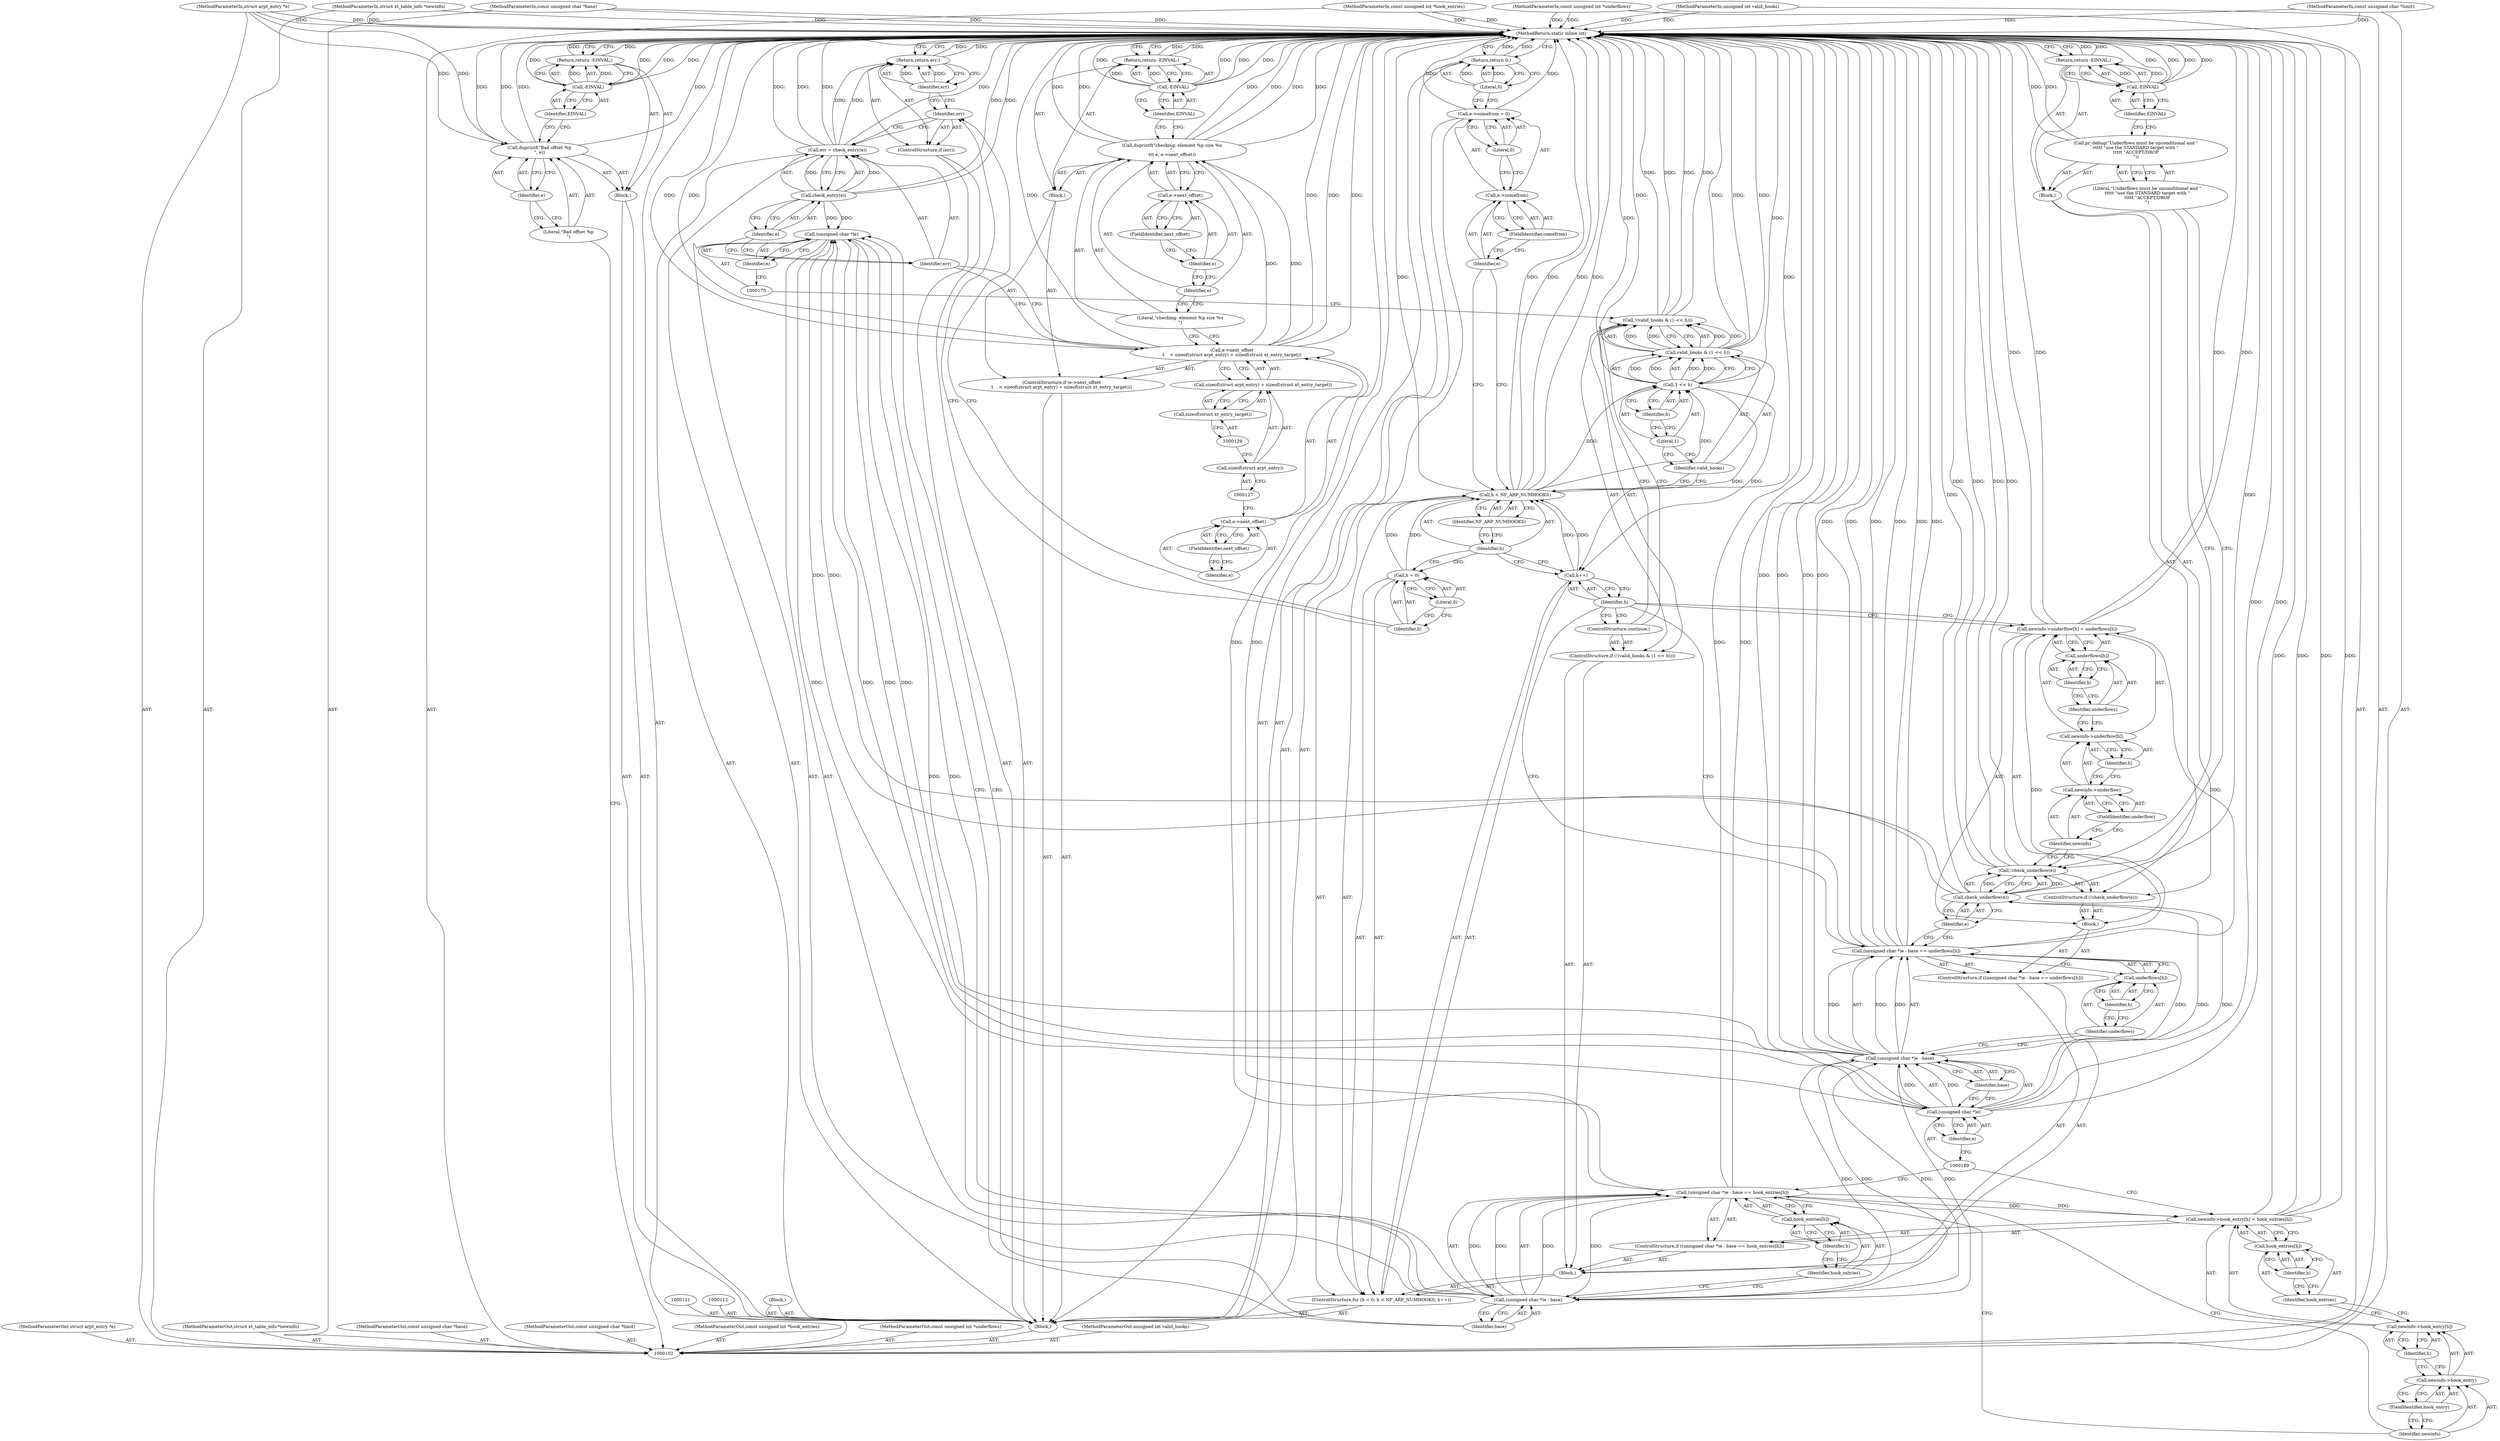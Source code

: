 digraph "0_linux_54d83fc74aa9ec72794373cb47432c5f7fb1a309" {
"1000223" [label="(MethodReturn,static inline int)"];
"1000103" [label="(MethodParameterIn,struct arpt_entry *e)"];
"1000319" [label="(MethodParameterOut,struct arpt_entry *e)"];
"1000113" [label="(Block,)"];
"1000115" [label="(Literal,\"Bad offset %p\n\")"];
"1000114" [label="(Call,duprintf(\"Bad offset %p\n\", e))"];
"1000116" [label="(Identifier,e)"];
"1000119" [label="(Identifier,EINVAL)"];
"1000117" [label="(Return,return -EINVAL;)"];
"1000118" [label="(Call,-EINVAL)"];
"1000120" [label="(ControlStructure,if (e->next_offset\n\t    < sizeof(struct arpt_entry) + sizeof(struct xt_entry_target)))"];
"1000121" [label="(Call,e->next_offset\n\t    < sizeof(struct arpt_entry) + sizeof(struct xt_entry_target))"];
"1000122" [label="(Call,e->next_offset)"];
"1000123" [label="(Identifier,e)"];
"1000124" [label="(FieldIdentifier,next_offset)"];
"1000104" [label="(MethodParameterIn,struct xt_table_info *newinfo)"];
"1000320" [label="(MethodParameterOut,struct xt_table_info *newinfo)"];
"1000128" [label="(Call,sizeof(struct xt_entry_target))"];
"1000130" [label="(Block,)"];
"1000125" [label="(Call,sizeof(struct arpt_entry) + sizeof(struct xt_entry_target))"];
"1000126" [label="(Call,sizeof(struct arpt_entry))"];
"1000132" [label="(Literal,\"checking: element %p size %u\n\")"];
"1000131" [label="(Call,duprintf(\"checking: element %p size %u\n\",\n\t\t\t e, e->next_offset))"];
"1000136" [label="(FieldIdentifier,next_offset)"];
"1000133" [label="(Identifier,e)"];
"1000134" [label="(Call,e->next_offset)"];
"1000135" [label="(Identifier,e)"];
"1000139" [label="(Identifier,EINVAL)"];
"1000137" [label="(Return,return -EINVAL;)"];
"1000138" [label="(Call,-EINVAL)"];
"1000140" [label="(Call,err = check_entry(e))"];
"1000141" [label="(Identifier,err)"];
"1000143" [label="(Identifier,e)"];
"1000142" [label="(Call,check_entry(e))"];
"1000144" [label="(ControlStructure,if (err))"];
"1000145" [label="(Identifier,err)"];
"1000146" [label="(Return,return err;)"];
"1000147" [label="(Identifier,err)"];
"1000105" [label="(MethodParameterIn,const unsigned char *base)"];
"1000321" [label="(MethodParameterOut,const unsigned char *base)"];
"1000148" [label="(ControlStructure,for (h = 0; h < NF_ARP_NUMHOOKS; h++))"];
"1000151" [label="(Literal,0)"];
"1000152" [label="(Call,h < NF_ARP_NUMHOOKS)"];
"1000153" [label="(Identifier,h)"];
"1000154" [label="(Identifier,NF_ARP_NUMHOOKS)"];
"1000155" [label="(Call,h++)"];
"1000156" [label="(Identifier,h)"];
"1000157" [label="(Block,)"];
"1000149" [label="(Call,h = 0)"];
"1000150" [label="(Identifier,h)"];
"1000158" [label="(ControlStructure,if (!(valid_hooks & (1 << h))))"];
"1000162" [label="(Call,1 << h)"];
"1000163" [label="(Literal,1)"];
"1000164" [label="(Identifier,h)"];
"1000159" [label="(Call,!(valid_hooks & (1 << h)))"];
"1000160" [label="(Call,valid_hooks & (1 << h))"];
"1000161" [label="(Identifier,valid_hooks)"];
"1000165" [label="(ControlStructure,continue;)"];
"1000166" [label="(ControlStructure,if ((unsigned char *)e - base == hook_entries[h]))"];
"1000171" [label="(Identifier,e)"];
"1000172" [label="(Identifier,base)"];
"1000173" [label="(Call,hook_entries[h])"];
"1000174" [label="(Identifier,hook_entries)"];
"1000175" [label="(Identifier,h)"];
"1000167" [label="(Call,(unsigned char *)e - base == hook_entries[h])"];
"1000168" [label="(Call,(unsigned char *)e - base)"];
"1000169" [label="(Call,(unsigned char *)e)"];
"1000180" [label="(FieldIdentifier,hook_entry)"];
"1000181" [label="(Identifier,h)"];
"1000182" [label="(Call,hook_entries[h])"];
"1000183" [label="(Identifier,hook_entries)"];
"1000176" [label="(Call,newinfo->hook_entry[h] = hook_entries[h])"];
"1000177" [label="(Call,newinfo->hook_entry[h])"];
"1000178" [label="(Call,newinfo->hook_entry)"];
"1000179" [label="(Identifier,newinfo)"];
"1000184" [label="(Identifier,h)"];
"1000190" [label="(Identifier,e)"];
"1000191" [label="(Identifier,base)"];
"1000185" [label="(ControlStructure,if ((unsigned char *)e - base == underflows[h]))"];
"1000192" [label="(Call,underflows[h])"];
"1000193" [label="(Identifier,underflows)"];
"1000194" [label="(Identifier,h)"];
"1000195" [label="(Block,)"];
"1000186" [label="(Call,(unsigned char *)e - base == underflows[h])"];
"1000187" [label="(Call,(unsigned char *)e - base)"];
"1000188" [label="(Call,(unsigned char *)e)"];
"1000199" [label="(Identifier,e)"];
"1000200" [label="(Block,)"];
"1000196" [label="(ControlStructure,if (!check_underflow(e)))"];
"1000197" [label="(Call,!check_underflow(e))"];
"1000198" [label="(Call,check_underflow(e))"];
"1000202" [label="(Literal,\"Underflows must be unconditional and \"\n\t\t\t\t\t \"use the STANDARD target with \"\n\t\t\t\t\t \"ACCEPT/DROP\n\")"];
"1000201" [label="(Call,pr_debug(\"Underflows must be unconditional and \"\n\t\t\t\t\t \"use the STANDARD target with \"\n\t\t\t\t\t \"ACCEPT/DROP\n\"))"];
"1000106" [label="(MethodParameterIn,const unsigned char *limit)"];
"1000322" [label="(MethodParameterOut,const unsigned char *limit)"];
"1000204" [label="(Call,-EINVAL)"];
"1000205" [label="(Identifier,EINVAL)"];
"1000203" [label="(Return,return -EINVAL;)"];
"1000210" [label="(FieldIdentifier,underflow)"];
"1000211" [label="(Identifier,h)"];
"1000212" [label="(Call,underflows[h])"];
"1000213" [label="(Identifier,underflows)"];
"1000214" [label="(Identifier,h)"];
"1000206" [label="(Call,newinfo->underflow[h] = underflows[h])"];
"1000207" [label="(Call,newinfo->underflow[h])"];
"1000208" [label="(Call,newinfo->underflow)"];
"1000209" [label="(Identifier,newinfo)"];
"1000215" [label="(Block,)"];
"1000216" [label="(Call,e->comefrom = 0)"];
"1000217" [label="(Call,e->comefrom)"];
"1000218" [label="(Identifier,e)"];
"1000220" [label="(Literal,0)"];
"1000219" [label="(FieldIdentifier,comefrom)"];
"1000107" [label="(MethodParameterIn,const unsigned int *hook_entries)"];
"1000323" [label="(MethodParameterOut,const unsigned int *hook_entries)"];
"1000221" [label="(Return,return 0;)"];
"1000222" [label="(Literal,0)"];
"1000108" [label="(MethodParameterIn,const unsigned int *underflows)"];
"1000324" [label="(MethodParameterOut,const unsigned int *underflows)"];
"1000109" [label="(MethodParameterIn,unsigned int valid_hooks)"];
"1000325" [label="(MethodParameterOut,unsigned int valid_hooks)"];
"1000110" [label="(Block,)"];
"1000223" -> "1000102"  [label="AST: "];
"1000223" -> "1000117"  [label="CFG: "];
"1000223" -> "1000137"  [label="CFG: "];
"1000223" -> "1000146"  [label="CFG: "];
"1000223" -> "1000203"  [label="CFG: "];
"1000223" -> "1000221"  [label="CFG: "];
"1000137" -> "1000223"  [label="DDG: "];
"1000146" -> "1000223"  [label="DDG: "];
"1000108" -> "1000223"  [label="DDG: "];
"1000107" -> "1000223"  [label="DDG: "];
"1000188" -> "1000223"  [label="DDG: "];
"1000104" -> "1000223"  [label="DDG: "];
"1000105" -> "1000223"  [label="DDG: "];
"1000118" -> "1000223"  [label="DDG: "];
"1000118" -> "1000223"  [label="DDG: "];
"1000131" -> "1000223"  [label="DDG: "];
"1000131" -> "1000223"  [label="DDG: "];
"1000131" -> "1000223"  [label="DDG: "];
"1000167" -> "1000223"  [label="DDG: "];
"1000167" -> "1000223"  [label="DDG: "];
"1000176" -> "1000223"  [label="DDG: "];
"1000176" -> "1000223"  [label="DDG: "];
"1000160" -> "1000223"  [label="DDG: "];
"1000160" -> "1000223"  [label="DDG: "];
"1000187" -> "1000223"  [label="DDG: "];
"1000187" -> "1000223"  [label="DDG: "];
"1000159" -> "1000223"  [label="DDG: "];
"1000159" -> "1000223"  [label="DDG: "];
"1000162" -> "1000223"  [label="DDG: "];
"1000186" -> "1000223"  [label="DDG: "];
"1000186" -> "1000223"  [label="DDG: "];
"1000186" -> "1000223"  [label="DDG: "];
"1000140" -> "1000223"  [label="DDG: "];
"1000140" -> "1000223"  [label="DDG: "];
"1000121" -> "1000223"  [label="DDG: "];
"1000121" -> "1000223"  [label="DDG: "];
"1000121" -> "1000223"  [label="DDG: "];
"1000201" -> "1000223"  [label="DDG: "];
"1000216" -> "1000223"  [label="DDG: "];
"1000114" -> "1000223"  [label="DDG: "];
"1000114" -> "1000223"  [label="DDG: "];
"1000138" -> "1000223"  [label="DDG: "];
"1000138" -> "1000223"  [label="DDG: "];
"1000152" -> "1000223"  [label="DDG: "];
"1000152" -> "1000223"  [label="DDG: "];
"1000152" -> "1000223"  [label="DDG: "];
"1000103" -> "1000223"  [label="DDG: "];
"1000206" -> "1000223"  [label="DDG: "];
"1000206" -> "1000223"  [label="DDG: "];
"1000197" -> "1000223"  [label="DDG: "];
"1000197" -> "1000223"  [label="DDG: "];
"1000198" -> "1000223"  [label="DDG: "];
"1000142" -> "1000223"  [label="DDG: "];
"1000204" -> "1000223"  [label="DDG: "];
"1000204" -> "1000223"  [label="DDG: "];
"1000106" -> "1000223"  [label="DDG: "];
"1000109" -> "1000223"  [label="DDG: "];
"1000221" -> "1000223"  [label="DDG: "];
"1000203" -> "1000223"  [label="DDG: "];
"1000117" -> "1000223"  [label="DDG: "];
"1000103" -> "1000102"  [label="AST: "];
"1000103" -> "1000223"  [label="DDG: "];
"1000103" -> "1000114"  [label="DDG: "];
"1000319" -> "1000102"  [label="AST: "];
"1000113" -> "1000110"  [label="AST: "];
"1000114" -> "1000113"  [label="AST: "];
"1000117" -> "1000113"  [label="AST: "];
"1000115" -> "1000114"  [label="AST: "];
"1000115" -> "1000102"  [label="CFG: "];
"1000116" -> "1000115"  [label="CFG: "];
"1000114" -> "1000113"  [label="AST: "];
"1000114" -> "1000116"  [label="CFG: "];
"1000115" -> "1000114"  [label="AST: "];
"1000116" -> "1000114"  [label="AST: "];
"1000119" -> "1000114"  [label="CFG: "];
"1000114" -> "1000223"  [label="DDG: "];
"1000114" -> "1000223"  [label="DDG: "];
"1000103" -> "1000114"  [label="DDG: "];
"1000116" -> "1000114"  [label="AST: "];
"1000116" -> "1000115"  [label="CFG: "];
"1000114" -> "1000116"  [label="CFG: "];
"1000119" -> "1000118"  [label="AST: "];
"1000119" -> "1000114"  [label="CFG: "];
"1000118" -> "1000119"  [label="CFG: "];
"1000117" -> "1000113"  [label="AST: "];
"1000117" -> "1000118"  [label="CFG: "];
"1000118" -> "1000117"  [label="AST: "];
"1000223" -> "1000117"  [label="CFG: "];
"1000117" -> "1000223"  [label="DDG: "];
"1000118" -> "1000117"  [label="DDG: "];
"1000118" -> "1000117"  [label="AST: "];
"1000118" -> "1000119"  [label="CFG: "];
"1000119" -> "1000118"  [label="AST: "];
"1000117" -> "1000118"  [label="CFG: "];
"1000118" -> "1000223"  [label="DDG: "];
"1000118" -> "1000223"  [label="DDG: "];
"1000118" -> "1000117"  [label="DDG: "];
"1000120" -> "1000110"  [label="AST: "];
"1000121" -> "1000120"  [label="AST: "];
"1000130" -> "1000120"  [label="AST: "];
"1000121" -> "1000120"  [label="AST: "];
"1000121" -> "1000125"  [label="CFG: "];
"1000122" -> "1000121"  [label="AST: "];
"1000125" -> "1000121"  [label="AST: "];
"1000132" -> "1000121"  [label="CFG: "];
"1000141" -> "1000121"  [label="CFG: "];
"1000121" -> "1000223"  [label="DDG: "];
"1000121" -> "1000223"  [label="DDG: "];
"1000121" -> "1000223"  [label="DDG: "];
"1000121" -> "1000131"  [label="DDG: "];
"1000122" -> "1000121"  [label="AST: "];
"1000122" -> "1000124"  [label="CFG: "];
"1000123" -> "1000122"  [label="AST: "];
"1000124" -> "1000122"  [label="AST: "];
"1000127" -> "1000122"  [label="CFG: "];
"1000123" -> "1000122"  [label="AST: "];
"1000124" -> "1000123"  [label="CFG: "];
"1000124" -> "1000122"  [label="AST: "];
"1000124" -> "1000123"  [label="CFG: "];
"1000122" -> "1000124"  [label="CFG: "];
"1000104" -> "1000102"  [label="AST: "];
"1000104" -> "1000223"  [label="DDG: "];
"1000320" -> "1000102"  [label="AST: "];
"1000128" -> "1000125"  [label="AST: "];
"1000128" -> "1000129"  [label="CFG: "];
"1000129" -> "1000128"  [label="AST: "];
"1000125" -> "1000128"  [label="CFG: "];
"1000130" -> "1000120"  [label="AST: "];
"1000131" -> "1000130"  [label="AST: "];
"1000137" -> "1000130"  [label="AST: "];
"1000125" -> "1000121"  [label="AST: "];
"1000125" -> "1000128"  [label="CFG: "];
"1000126" -> "1000125"  [label="AST: "];
"1000128" -> "1000125"  [label="AST: "];
"1000121" -> "1000125"  [label="CFG: "];
"1000126" -> "1000125"  [label="AST: "];
"1000126" -> "1000127"  [label="CFG: "];
"1000127" -> "1000126"  [label="AST: "];
"1000129" -> "1000126"  [label="CFG: "];
"1000132" -> "1000131"  [label="AST: "];
"1000132" -> "1000121"  [label="CFG: "];
"1000133" -> "1000132"  [label="CFG: "];
"1000131" -> "1000130"  [label="AST: "];
"1000131" -> "1000134"  [label="CFG: "];
"1000132" -> "1000131"  [label="AST: "];
"1000133" -> "1000131"  [label="AST: "];
"1000134" -> "1000131"  [label="AST: "];
"1000139" -> "1000131"  [label="CFG: "];
"1000131" -> "1000223"  [label="DDG: "];
"1000131" -> "1000223"  [label="DDG: "];
"1000131" -> "1000223"  [label="DDG: "];
"1000121" -> "1000131"  [label="DDG: "];
"1000136" -> "1000134"  [label="AST: "];
"1000136" -> "1000135"  [label="CFG: "];
"1000134" -> "1000136"  [label="CFG: "];
"1000133" -> "1000131"  [label="AST: "];
"1000133" -> "1000132"  [label="CFG: "];
"1000135" -> "1000133"  [label="CFG: "];
"1000134" -> "1000131"  [label="AST: "];
"1000134" -> "1000136"  [label="CFG: "];
"1000135" -> "1000134"  [label="AST: "];
"1000136" -> "1000134"  [label="AST: "];
"1000131" -> "1000134"  [label="CFG: "];
"1000135" -> "1000134"  [label="AST: "];
"1000135" -> "1000133"  [label="CFG: "];
"1000136" -> "1000135"  [label="CFG: "];
"1000139" -> "1000138"  [label="AST: "];
"1000139" -> "1000131"  [label="CFG: "];
"1000138" -> "1000139"  [label="CFG: "];
"1000137" -> "1000130"  [label="AST: "];
"1000137" -> "1000138"  [label="CFG: "];
"1000138" -> "1000137"  [label="AST: "];
"1000223" -> "1000137"  [label="CFG: "];
"1000137" -> "1000223"  [label="DDG: "];
"1000138" -> "1000137"  [label="DDG: "];
"1000138" -> "1000137"  [label="AST: "];
"1000138" -> "1000139"  [label="CFG: "];
"1000139" -> "1000138"  [label="AST: "];
"1000137" -> "1000138"  [label="CFG: "];
"1000138" -> "1000223"  [label="DDG: "];
"1000138" -> "1000223"  [label="DDG: "];
"1000138" -> "1000137"  [label="DDG: "];
"1000140" -> "1000110"  [label="AST: "];
"1000140" -> "1000142"  [label="CFG: "];
"1000141" -> "1000140"  [label="AST: "];
"1000142" -> "1000140"  [label="AST: "];
"1000145" -> "1000140"  [label="CFG: "];
"1000140" -> "1000223"  [label="DDG: "];
"1000140" -> "1000223"  [label="DDG: "];
"1000142" -> "1000140"  [label="DDG: "];
"1000140" -> "1000146"  [label="DDG: "];
"1000141" -> "1000140"  [label="AST: "];
"1000141" -> "1000121"  [label="CFG: "];
"1000143" -> "1000141"  [label="CFG: "];
"1000143" -> "1000142"  [label="AST: "];
"1000143" -> "1000141"  [label="CFG: "];
"1000142" -> "1000143"  [label="CFG: "];
"1000142" -> "1000140"  [label="AST: "];
"1000142" -> "1000143"  [label="CFG: "];
"1000143" -> "1000142"  [label="AST: "];
"1000140" -> "1000142"  [label="CFG: "];
"1000142" -> "1000223"  [label="DDG: "];
"1000142" -> "1000140"  [label="DDG: "];
"1000142" -> "1000169"  [label="DDG: "];
"1000144" -> "1000110"  [label="AST: "];
"1000145" -> "1000144"  [label="AST: "];
"1000146" -> "1000144"  [label="AST: "];
"1000145" -> "1000144"  [label="AST: "];
"1000145" -> "1000140"  [label="CFG: "];
"1000147" -> "1000145"  [label="CFG: "];
"1000150" -> "1000145"  [label="CFG: "];
"1000146" -> "1000144"  [label="AST: "];
"1000146" -> "1000147"  [label="CFG: "];
"1000147" -> "1000146"  [label="AST: "];
"1000223" -> "1000146"  [label="CFG: "];
"1000146" -> "1000223"  [label="DDG: "];
"1000147" -> "1000146"  [label="DDG: "];
"1000140" -> "1000146"  [label="DDG: "];
"1000147" -> "1000146"  [label="AST: "];
"1000147" -> "1000145"  [label="CFG: "];
"1000146" -> "1000147"  [label="CFG: "];
"1000147" -> "1000146"  [label="DDG: "];
"1000105" -> "1000102"  [label="AST: "];
"1000105" -> "1000223"  [label="DDG: "];
"1000321" -> "1000102"  [label="AST: "];
"1000148" -> "1000110"  [label="AST: "];
"1000149" -> "1000148"  [label="AST: "];
"1000152" -> "1000148"  [label="AST: "];
"1000155" -> "1000148"  [label="AST: "];
"1000157" -> "1000148"  [label="AST: "];
"1000151" -> "1000149"  [label="AST: "];
"1000151" -> "1000150"  [label="CFG: "];
"1000149" -> "1000151"  [label="CFG: "];
"1000152" -> "1000148"  [label="AST: "];
"1000152" -> "1000154"  [label="CFG: "];
"1000153" -> "1000152"  [label="AST: "];
"1000154" -> "1000152"  [label="AST: "];
"1000161" -> "1000152"  [label="CFG: "];
"1000218" -> "1000152"  [label="CFG: "];
"1000152" -> "1000223"  [label="DDG: "];
"1000152" -> "1000223"  [label="DDG: "];
"1000152" -> "1000223"  [label="DDG: "];
"1000149" -> "1000152"  [label="DDG: "];
"1000155" -> "1000152"  [label="DDG: "];
"1000152" -> "1000162"  [label="DDG: "];
"1000153" -> "1000152"  [label="AST: "];
"1000153" -> "1000149"  [label="CFG: "];
"1000153" -> "1000155"  [label="CFG: "];
"1000154" -> "1000153"  [label="CFG: "];
"1000154" -> "1000152"  [label="AST: "];
"1000154" -> "1000153"  [label="CFG: "];
"1000152" -> "1000154"  [label="CFG: "];
"1000155" -> "1000148"  [label="AST: "];
"1000155" -> "1000156"  [label="CFG: "];
"1000156" -> "1000155"  [label="AST: "];
"1000153" -> "1000155"  [label="CFG: "];
"1000155" -> "1000152"  [label="DDG: "];
"1000162" -> "1000155"  [label="DDG: "];
"1000156" -> "1000155"  [label="AST: "];
"1000156" -> "1000165"  [label="CFG: "];
"1000156" -> "1000206"  [label="CFG: "];
"1000156" -> "1000186"  [label="CFG: "];
"1000155" -> "1000156"  [label="CFG: "];
"1000157" -> "1000148"  [label="AST: "];
"1000158" -> "1000157"  [label="AST: "];
"1000166" -> "1000157"  [label="AST: "];
"1000185" -> "1000157"  [label="AST: "];
"1000149" -> "1000148"  [label="AST: "];
"1000149" -> "1000151"  [label="CFG: "];
"1000150" -> "1000149"  [label="AST: "];
"1000151" -> "1000149"  [label="AST: "];
"1000153" -> "1000149"  [label="CFG: "];
"1000149" -> "1000152"  [label="DDG: "];
"1000150" -> "1000149"  [label="AST: "];
"1000150" -> "1000145"  [label="CFG: "];
"1000151" -> "1000150"  [label="CFG: "];
"1000158" -> "1000157"  [label="AST: "];
"1000159" -> "1000158"  [label="AST: "];
"1000165" -> "1000158"  [label="AST: "];
"1000162" -> "1000160"  [label="AST: "];
"1000162" -> "1000164"  [label="CFG: "];
"1000163" -> "1000162"  [label="AST: "];
"1000164" -> "1000162"  [label="AST: "];
"1000160" -> "1000162"  [label="CFG: "];
"1000162" -> "1000223"  [label="DDG: "];
"1000162" -> "1000155"  [label="DDG: "];
"1000162" -> "1000160"  [label="DDG: "];
"1000162" -> "1000160"  [label="DDG: "];
"1000152" -> "1000162"  [label="DDG: "];
"1000163" -> "1000162"  [label="AST: "];
"1000163" -> "1000161"  [label="CFG: "];
"1000164" -> "1000163"  [label="CFG: "];
"1000164" -> "1000162"  [label="AST: "];
"1000164" -> "1000163"  [label="CFG: "];
"1000162" -> "1000164"  [label="CFG: "];
"1000159" -> "1000158"  [label="AST: "];
"1000159" -> "1000160"  [label="CFG: "];
"1000160" -> "1000159"  [label="AST: "];
"1000165" -> "1000159"  [label="CFG: "];
"1000170" -> "1000159"  [label="CFG: "];
"1000159" -> "1000223"  [label="DDG: "];
"1000159" -> "1000223"  [label="DDG: "];
"1000160" -> "1000159"  [label="DDG: "];
"1000160" -> "1000159"  [label="DDG: "];
"1000160" -> "1000159"  [label="AST: "];
"1000160" -> "1000162"  [label="CFG: "];
"1000161" -> "1000160"  [label="AST: "];
"1000162" -> "1000160"  [label="AST: "];
"1000159" -> "1000160"  [label="CFG: "];
"1000160" -> "1000223"  [label="DDG: "];
"1000160" -> "1000223"  [label="DDG: "];
"1000160" -> "1000159"  [label="DDG: "];
"1000160" -> "1000159"  [label="DDG: "];
"1000162" -> "1000160"  [label="DDG: "];
"1000162" -> "1000160"  [label="DDG: "];
"1000161" -> "1000160"  [label="AST: "];
"1000161" -> "1000152"  [label="CFG: "];
"1000163" -> "1000161"  [label="CFG: "];
"1000165" -> "1000158"  [label="AST: "];
"1000165" -> "1000159"  [label="CFG: "];
"1000156" -> "1000165"  [label="CFG: "];
"1000166" -> "1000157"  [label="AST: "];
"1000167" -> "1000166"  [label="AST: "];
"1000176" -> "1000166"  [label="AST: "];
"1000171" -> "1000169"  [label="AST: "];
"1000171" -> "1000170"  [label="CFG: "];
"1000169" -> "1000171"  [label="CFG: "];
"1000172" -> "1000168"  [label="AST: "];
"1000172" -> "1000169"  [label="CFG: "];
"1000168" -> "1000172"  [label="CFG: "];
"1000173" -> "1000167"  [label="AST: "];
"1000173" -> "1000175"  [label="CFG: "];
"1000174" -> "1000173"  [label="AST: "];
"1000175" -> "1000173"  [label="AST: "];
"1000167" -> "1000173"  [label="CFG: "];
"1000174" -> "1000173"  [label="AST: "];
"1000174" -> "1000168"  [label="CFG: "];
"1000175" -> "1000174"  [label="CFG: "];
"1000175" -> "1000173"  [label="AST: "];
"1000175" -> "1000174"  [label="CFG: "];
"1000173" -> "1000175"  [label="CFG: "];
"1000167" -> "1000166"  [label="AST: "];
"1000167" -> "1000173"  [label="CFG: "];
"1000168" -> "1000167"  [label="AST: "];
"1000173" -> "1000167"  [label="AST: "];
"1000179" -> "1000167"  [label="CFG: "];
"1000189" -> "1000167"  [label="CFG: "];
"1000167" -> "1000223"  [label="DDG: "];
"1000167" -> "1000223"  [label="DDG: "];
"1000168" -> "1000167"  [label="DDG: "];
"1000168" -> "1000167"  [label="DDG: "];
"1000167" -> "1000176"  [label="DDG: "];
"1000168" -> "1000167"  [label="AST: "];
"1000168" -> "1000172"  [label="CFG: "];
"1000169" -> "1000168"  [label="AST: "];
"1000172" -> "1000168"  [label="AST: "];
"1000174" -> "1000168"  [label="CFG: "];
"1000168" -> "1000167"  [label="DDG: "];
"1000168" -> "1000167"  [label="DDG: "];
"1000169" -> "1000168"  [label="DDG: "];
"1000187" -> "1000168"  [label="DDG: "];
"1000168" -> "1000187"  [label="DDG: "];
"1000169" -> "1000168"  [label="AST: "];
"1000169" -> "1000171"  [label="CFG: "];
"1000170" -> "1000169"  [label="AST: "];
"1000171" -> "1000169"  [label="AST: "];
"1000172" -> "1000169"  [label="CFG: "];
"1000169" -> "1000168"  [label="DDG: "];
"1000188" -> "1000169"  [label="DDG: "];
"1000198" -> "1000169"  [label="DDG: "];
"1000142" -> "1000169"  [label="DDG: "];
"1000169" -> "1000188"  [label="DDG: "];
"1000180" -> "1000178"  [label="AST: "];
"1000180" -> "1000179"  [label="CFG: "];
"1000178" -> "1000180"  [label="CFG: "];
"1000181" -> "1000177"  [label="AST: "];
"1000181" -> "1000178"  [label="CFG: "];
"1000177" -> "1000181"  [label="CFG: "];
"1000182" -> "1000176"  [label="AST: "];
"1000182" -> "1000184"  [label="CFG: "];
"1000183" -> "1000182"  [label="AST: "];
"1000184" -> "1000182"  [label="AST: "];
"1000176" -> "1000182"  [label="CFG: "];
"1000183" -> "1000182"  [label="AST: "];
"1000183" -> "1000177"  [label="CFG: "];
"1000184" -> "1000183"  [label="CFG: "];
"1000176" -> "1000166"  [label="AST: "];
"1000176" -> "1000182"  [label="CFG: "];
"1000177" -> "1000176"  [label="AST: "];
"1000182" -> "1000176"  [label="AST: "];
"1000189" -> "1000176"  [label="CFG: "];
"1000176" -> "1000223"  [label="DDG: "];
"1000176" -> "1000223"  [label="DDG: "];
"1000167" -> "1000176"  [label="DDG: "];
"1000177" -> "1000176"  [label="AST: "];
"1000177" -> "1000181"  [label="CFG: "];
"1000178" -> "1000177"  [label="AST: "];
"1000181" -> "1000177"  [label="AST: "];
"1000183" -> "1000177"  [label="CFG: "];
"1000178" -> "1000177"  [label="AST: "];
"1000178" -> "1000180"  [label="CFG: "];
"1000179" -> "1000178"  [label="AST: "];
"1000180" -> "1000178"  [label="AST: "];
"1000181" -> "1000178"  [label="CFG: "];
"1000179" -> "1000178"  [label="AST: "];
"1000179" -> "1000167"  [label="CFG: "];
"1000180" -> "1000179"  [label="CFG: "];
"1000184" -> "1000182"  [label="AST: "];
"1000184" -> "1000183"  [label="CFG: "];
"1000182" -> "1000184"  [label="CFG: "];
"1000190" -> "1000188"  [label="AST: "];
"1000190" -> "1000189"  [label="CFG: "];
"1000188" -> "1000190"  [label="CFG: "];
"1000191" -> "1000187"  [label="AST: "];
"1000191" -> "1000188"  [label="CFG: "];
"1000187" -> "1000191"  [label="CFG: "];
"1000185" -> "1000157"  [label="AST: "];
"1000186" -> "1000185"  [label="AST: "];
"1000195" -> "1000185"  [label="AST: "];
"1000192" -> "1000186"  [label="AST: "];
"1000192" -> "1000194"  [label="CFG: "];
"1000193" -> "1000192"  [label="AST: "];
"1000194" -> "1000192"  [label="AST: "];
"1000186" -> "1000192"  [label="CFG: "];
"1000193" -> "1000192"  [label="AST: "];
"1000193" -> "1000187"  [label="CFG: "];
"1000194" -> "1000193"  [label="CFG: "];
"1000194" -> "1000192"  [label="AST: "];
"1000194" -> "1000193"  [label="CFG: "];
"1000192" -> "1000194"  [label="CFG: "];
"1000195" -> "1000185"  [label="AST: "];
"1000196" -> "1000195"  [label="AST: "];
"1000206" -> "1000195"  [label="AST: "];
"1000186" -> "1000185"  [label="AST: "];
"1000186" -> "1000192"  [label="CFG: "];
"1000187" -> "1000186"  [label="AST: "];
"1000192" -> "1000186"  [label="AST: "];
"1000199" -> "1000186"  [label="CFG: "];
"1000156" -> "1000186"  [label="CFG: "];
"1000186" -> "1000223"  [label="DDG: "];
"1000186" -> "1000223"  [label="DDG: "];
"1000186" -> "1000223"  [label="DDG: "];
"1000187" -> "1000186"  [label="DDG: "];
"1000187" -> "1000186"  [label="DDG: "];
"1000186" -> "1000206"  [label="DDG: "];
"1000187" -> "1000186"  [label="AST: "];
"1000187" -> "1000191"  [label="CFG: "];
"1000188" -> "1000187"  [label="AST: "];
"1000191" -> "1000187"  [label="AST: "];
"1000193" -> "1000187"  [label="CFG: "];
"1000187" -> "1000223"  [label="DDG: "];
"1000187" -> "1000223"  [label="DDG: "];
"1000187" -> "1000168"  [label="DDG: "];
"1000187" -> "1000186"  [label="DDG: "];
"1000187" -> "1000186"  [label="DDG: "];
"1000188" -> "1000187"  [label="DDG: "];
"1000168" -> "1000187"  [label="DDG: "];
"1000188" -> "1000187"  [label="AST: "];
"1000188" -> "1000190"  [label="CFG: "];
"1000189" -> "1000188"  [label="AST: "];
"1000190" -> "1000188"  [label="AST: "];
"1000191" -> "1000188"  [label="CFG: "];
"1000188" -> "1000223"  [label="DDG: "];
"1000188" -> "1000169"  [label="DDG: "];
"1000188" -> "1000187"  [label="DDG: "];
"1000169" -> "1000188"  [label="DDG: "];
"1000188" -> "1000198"  [label="DDG: "];
"1000199" -> "1000198"  [label="AST: "];
"1000199" -> "1000186"  [label="CFG: "];
"1000198" -> "1000199"  [label="CFG: "];
"1000200" -> "1000196"  [label="AST: "];
"1000201" -> "1000200"  [label="AST: "];
"1000203" -> "1000200"  [label="AST: "];
"1000196" -> "1000195"  [label="AST: "];
"1000197" -> "1000196"  [label="AST: "];
"1000200" -> "1000196"  [label="AST: "];
"1000197" -> "1000196"  [label="AST: "];
"1000197" -> "1000198"  [label="CFG: "];
"1000198" -> "1000197"  [label="AST: "];
"1000202" -> "1000197"  [label="CFG: "];
"1000209" -> "1000197"  [label="CFG: "];
"1000197" -> "1000223"  [label="DDG: "];
"1000197" -> "1000223"  [label="DDG: "];
"1000198" -> "1000197"  [label="DDG: "];
"1000198" -> "1000197"  [label="AST: "];
"1000198" -> "1000199"  [label="CFG: "];
"1000199" -> "1000198"  [label="AST: "];
"1000197" -> "1000198"  [label="CFG: "];
"1000198" -> "1000223"  [label="DDG: "];
"1000198" -> "1000169"  [label="DDG: "];
"1000198" -> "1000197"  [label="DDG: "];
"1000188" -> "1000198"  [label="DDG: "];
"1000202" -> "1000201"  [label="AST: "];
"1000202" -> "1000197"  [label="CFG: "];
"1000201" -> "1000202"  [label="CFG: "];
"1000201" -> "1000200"  [label="AST: "];
"1000201" -> "1000202"  [label="CFG: "];
"1000202" -> "1000201"  [label="AST: "];
"1000205" -> "1000201"  [label="CFG: "];
"1000201" -> "1000223"  [label="DDG: "];
"1000106" -> "1000102"  [label="AST: "];
"1000106" -> "1000223"  [label="DDG: "];
"1000322" -> "1000102"  [label="AST: "];
"1000204" -> "1000203"  [label="AST: "];
"1000204" -> "1000205"  [label="CFG: "];
"1000205" -> "1000204"  [label="AST: "];
"1000203" -> "1000204"  [label="CFG: "];
"1000204" -> "1000223"  [label="DDG: "];
"1000204" -> "1000223"  [label="DDG: "];
"1000204" -> "1000203"  [label="DDG: "];
"1000205" -> "1000204"  [label="AST: "];
"1000205" -> "1000201"  [label="CFG: "];
"1000204" -> "1000205"  [label="CFG: "];
"1000203" -> "1000200"  [label="AST: "];
"1000203" -> "1000204"  [label="CFG: "];
"1000204" -> "1000203"  [label="AST: "];
"1000223" -> "1000203"  [label="CFG: "];
"1000203" -> "1000223"  [label="DDG: "];
"1000204" -> "1000203"  [label="DDG: "];
"1000210" -> "1000208"  [label="AST: "];
"1000210" -> "1000209"  [label="CFG: "];
"1000208" -> "1000210"  [label="CFG: "];
"1000211" -> "1000207"  [label="AST: "];
"1000211" -> "1000208"  [label="CFG: "];
"1000207" -> "1000211"  [label="CFG: "];
"1000212" -> "1000206"  [label="AST: "];
"1000212" -> "1000214"  [label="CFG: "];
"1000213" -> "1000212"  [label="AST: "];
"1000214" -> "1000212"  [label="AST: "];
"1000206" -> "1000212"  [label="CFG: "];
"1000213" -> "1000212"  [label="AST: "];
"1000213" -> "1000207"  [label="CFG: "];
"1000214" -> "1000213"  [label="CFG: "];
"1000214" -> "1000212"  [label="AST: "];
"1000214" -> "1000213"  [label="CFG: "];
"1000212" -> "1000214"  [label="CFG: "];
"1000206" -> "1000195"  [label="AST: "];
"1000206" -> "1000212"  [label="CFG: "];
"1000207" -> "1000206"  [label="AST: "];
"1000212" -> "1000206"  [label="AST: "];
"1000156" -> "1000206"  [label="CFG: "];
"1000206" -> "1000223"  [label="DDG: "];
"1000206" -> "1000223"  [label="DDG: "];
"1000186" -> "1000206"  [label="DDG: "];
"1000207" -> "1000206"  [label="AST: "];
"1000207" -> "1000211"  [label="CFG: "];
"1000208" -> "1000207"  [label="AST: "];
"1000211" -> "1000207"  [label="AST: "];
"1000213" -> "1000207"  [label="CFG: "];
"1000208" -> "1000207"  [label="AST: "];
"1000208" -> "1000210"  [label="CFG: "];
"1000209" -> "1000208"  [label="AST: "];
"1000210" -> "1000208"  [label="AST: "];
"1000211" -> "1000208"  [label="CFG: "];
"1000209" -> "1000208"  [label="AST: "];
"1000209" -> "1000197"  [label="CFG: "];
"1000210" -> "1000209"  [label="CFG: "];
"1000215" -> "1000110"  [label="AST: "];
"1000216" -> "1000110"  [label="AST: "];
"1000216" -> "1000220"  [label="CFG: "];
"1000217" -> "1000216"  [label="AST: "];
"1000220" -> "1000216"  [label="AST: "];
"1000222" -> "1000216"  [label="CFG: "];
"1000216" -> "1000223"  [label="DDG: "];
"1000217" -> "1000216"  [label="AST: "];
"1000217" -> "1000219"  [label="CFG: "];
"1000218" -> "1000217"  [label="AST: "];
"1000219" -> "1000217"  [label="AST: "];
"1000220" -> "1000217"  [label="CFG: "];
"1000218" -> "1000217"  [label="AST: "];
"1000218" -> "1000152"  [label="CFG: "];
"1000219" -> "1000218"  [label="CFG: "];
"1000220" -> "1000216"  [label="AST: "];
"1000220" -> "1000217"  [label="CFG: "];
"1000216" -> "1000220"  [label="CFG: "];
"1000219" -> "1000217"  [label="AST: "];
"1000219" -> "1000218"  [label="CFG: "];
"1000217" -> "1000219"  [label="CFG: "];
"1000107" -> "1000102"  [label="AST: "];
"1000107" -> "1000223"  [label="DDG: "];
"1000323" -> "1000102"  [label="AST: "];
"1000221" -> "1000110"  [label="AST: "];
"1000221" -> "1000222"  [label="CFG: "];
"1000222" -> "1000221"  [label="AST: "];
"1000223" -> "1000221"  [label="CFG: "];
"1000221" -> "1000223"  [label="DDG: "];
"1000222" -> "1000221"  [label="DDG: "];
"1000222" -> "1000221"  [label="AST: "];
"1000222" -> "1000216"  [label="CFG: "];
"1000221" -> "1000222"  [label="CFG: "];
"1000222" -> "1000221"  [label="DDG: "];
"1000108" -> "1000102"  [label="AST: "];
"1000108" -> "1000223"  [label="DDG: "];
"1000324" -> "1000102"  [label="AST: "];
"1000109" -> "1000102"  [label="AST: "];
"1000109" -> "1000223"  [label="DDG: "];
"1000325" -> "1000102"  [label="AST: "];
"1000110" -> "1000102"  [label="AST: "];
"1000111" -> "1000110"  [label="AST: "];
"1000112" -> "1000110"  [label="AST: "];
"1000113" -> "1000110"  [label="AST: "];
"1000120" -> "1000110"  [label="AST: "];
"1000140" -> "1000110"  [label="AST: "];
"1000144" -> "1000110"  [label="AST: "];
"1000148" -> "1000110"  [label="AST: "];
"1000215" -> "1000110"  [label="AST: "];
"1000216" -> "1000110"  [label="AST: "];
"1000221" -> "1000110"  [label="AST: "];
}
